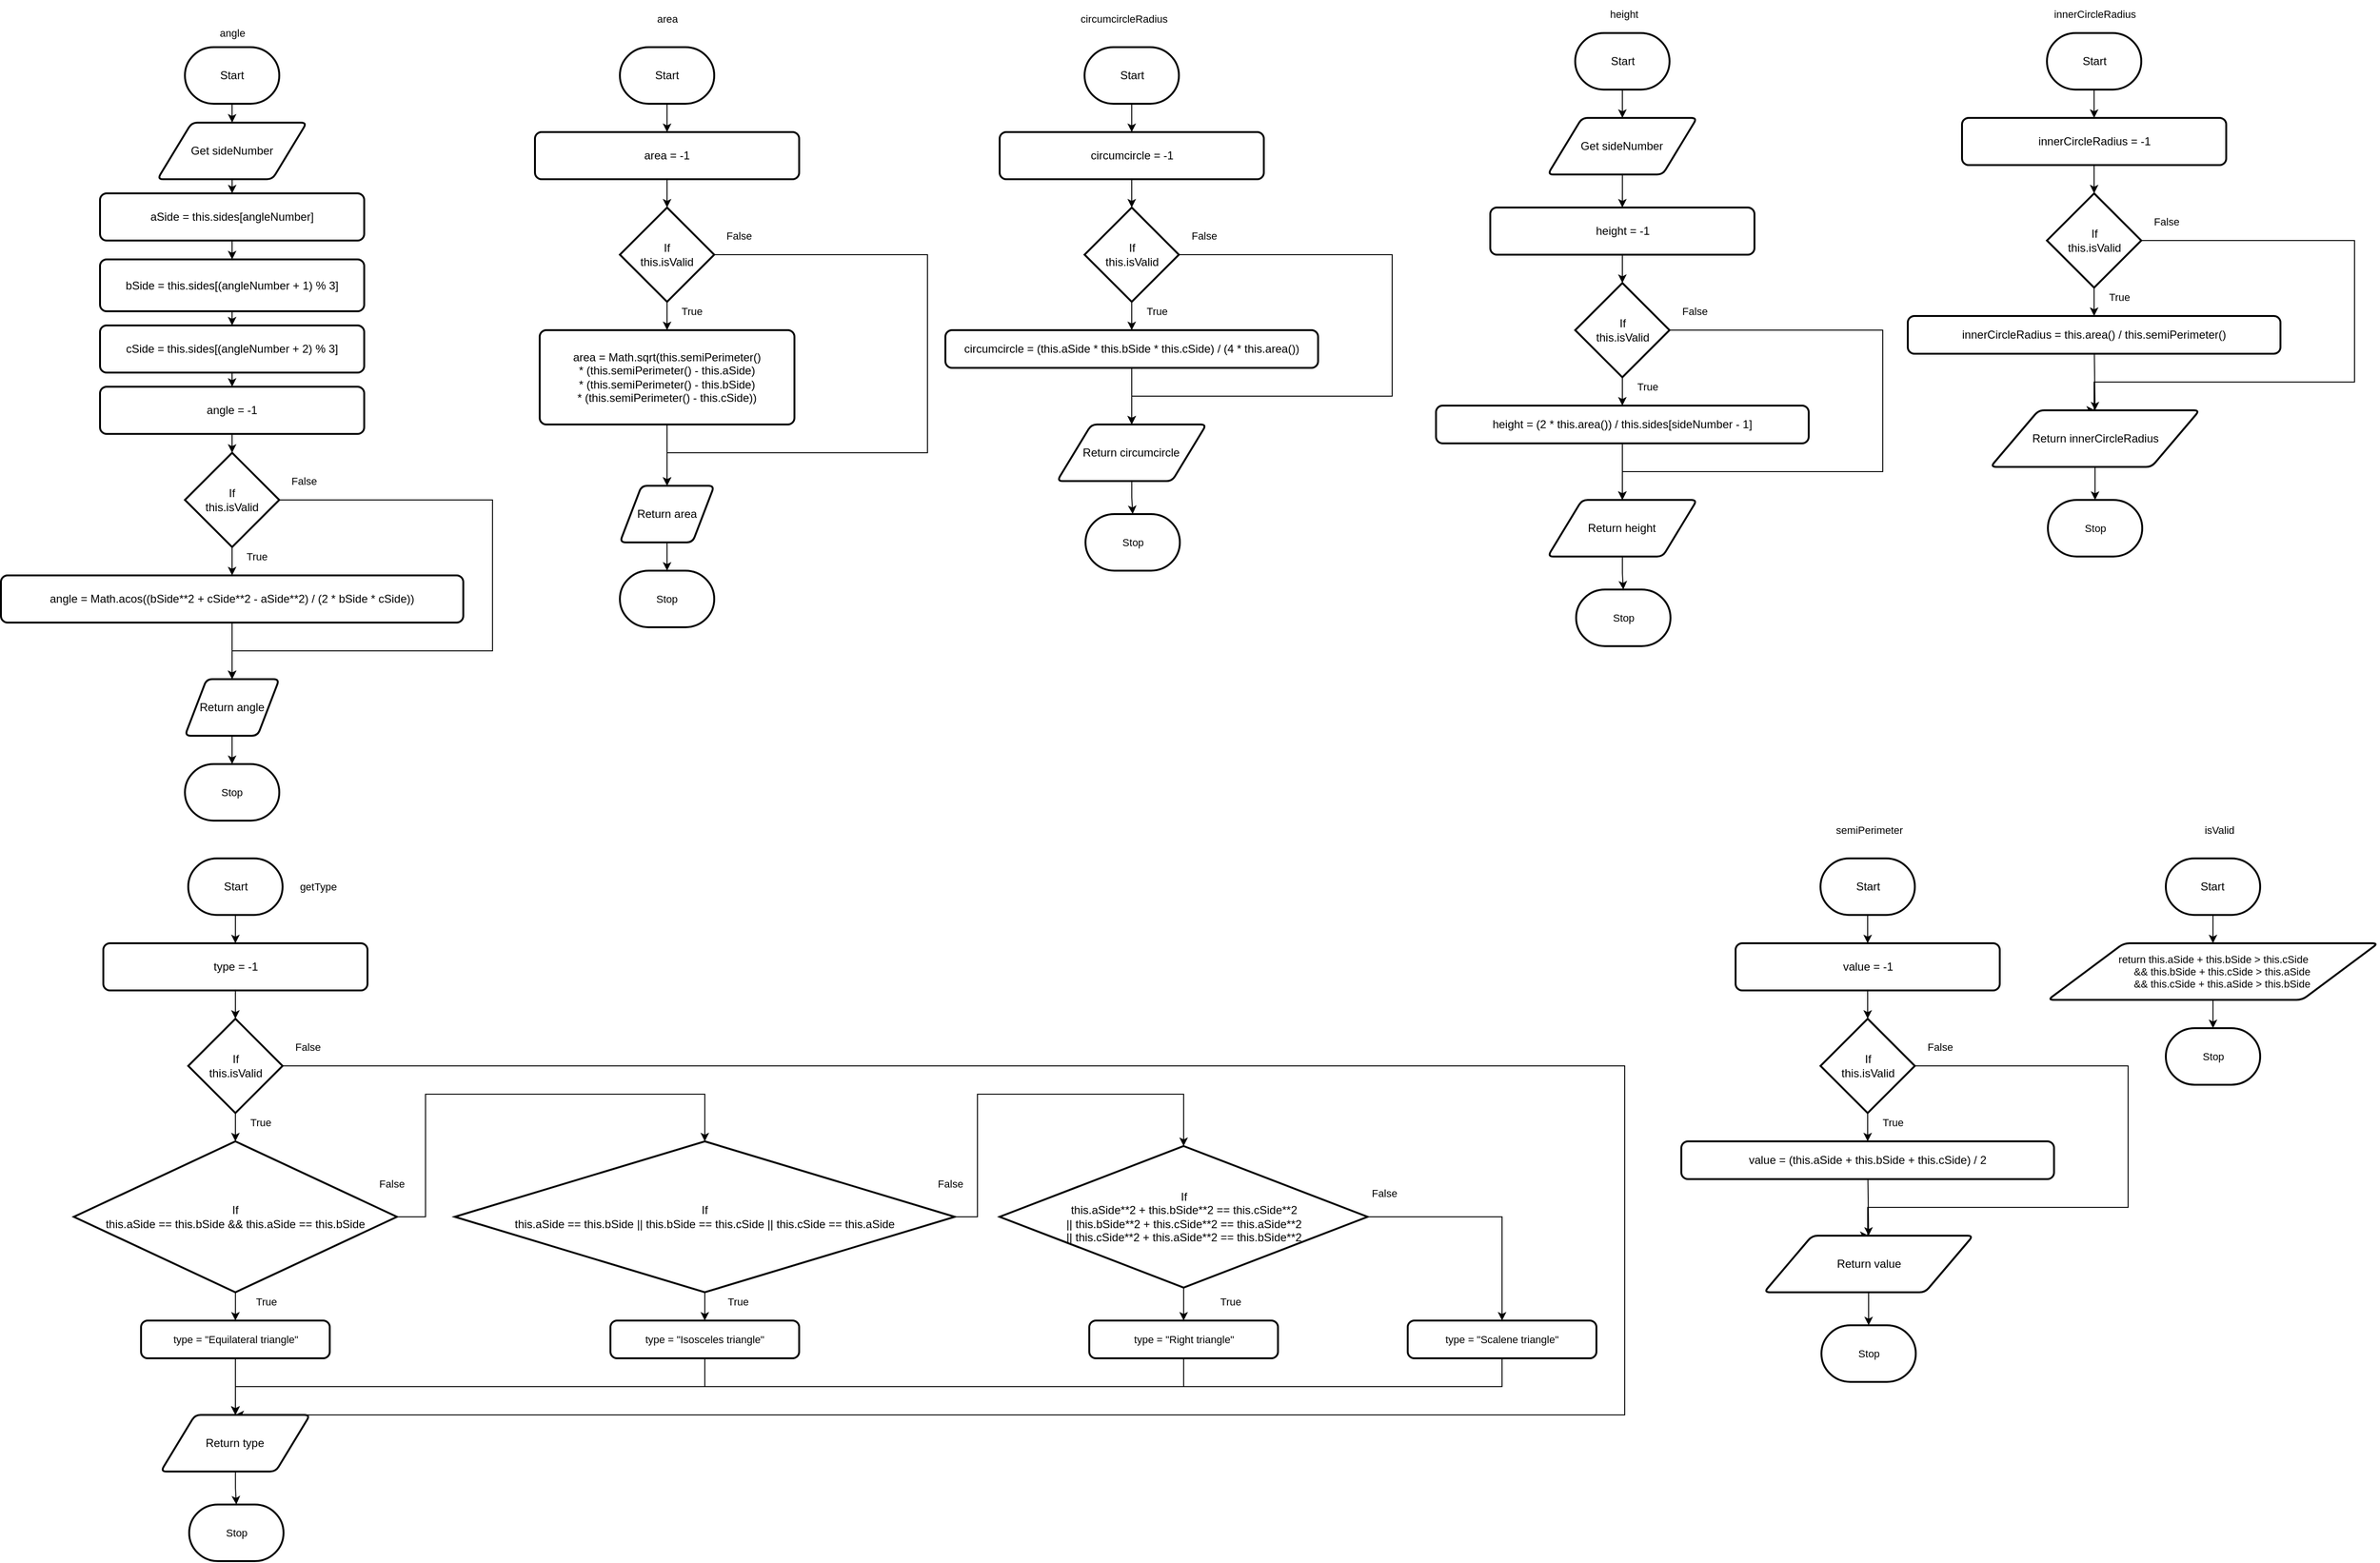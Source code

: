 <mxfile>
    <diagram id="ttc9KRDjsQ1p2r7QLOCu" name="Page-1">
        <mxGraphModel dx="559" dy="283" grid="1" gridSize="10" guides="1" tooltips="1" connect="1" arrows="1" fold="1" page="1" pageScale="1" pageWidth="827" pageHeight="1169" math="0" shadow="0">
            <root>
                <mxCell id="0"/>
                <mxCell id="1" parent="0"/>
                <mxCell id="151" value="" style="edgeStyle=orthogonalEdgeStyle;shape=connector;rounded=0;html=1;labelBackgroundColor=default;strokeColor=default;fontFamily=Helvetica;fontSize=11;fontColor=default;endArrow=classic;" edge="1" parent="1" source="2" target="149">
                    <mxGeometry relative="1" as="geometry"/>
                </mxCell>
                <mxCell id="2" value="Start" style="strokeWidth=2;html=1;shape=mxgraph.flowchart.terminator;whiteSpace=wrap;" vertex="1" parent="1">
                    <mxGeometry x="223.99" y="90" width="100" height="60" as="geometry"/>
                </mxCell>
                <mxCell id="16" style="edgeStyle=none;html=1;entryX=0.5;entryY=0;entryDx=0;entryDy=0;" edge="1" parent="1" source="3" target="4">
                    <mxGeometry relative="1" as="geometry"/>
                </mxCell>
                <mxCell id="3" value="&lt;div&gt;aSide = this.sides[angleNumber]&lt;/div&gt;" style="rounded=1;whiteSpace=wrap;html=1;absoluteArcSize=1;arcSize=14;strokeWidth=2;" vertex="1" parent="1">
                    <mxGeometry x="134" y="245" width="280" height="50" as="geometry"/>
                </mxCell>
                <mxCell id="15" style="edgeStyle=none;html=1;entryX=0.5;entryY=0;entryDx=0;entryDy=0;" edge="1" parent="1" source="4" target="5">
                    <mxGeometry relative="1" as="geometry"/>
                </mxCell>
                <mxCell id="4" value="&lt;div&gt;&lt;span style=&quot;background-color: initial;&quot;&gt;bSide = this.sides[(angleNumber + 1) % 3]&lt;/span&gt;&lt;/div&gt;" style="rounded=1;whiteSpace=wrap;html=1;absoluteArcSize=1;arcSize=14;strokeWidth=2;" vertex="1" parent="1">
                    <mxGeometry x="134" y="315" width="280" height="55" as="geometry"/>
                </mxCell>
                <mxCell id="13" value="" style="edgeStyle=none;html=1;" edge="1" parent="1" source="5" target="6">
                    <mxGeometry relative="1" as="geometry"/>
                </mxCell>
                <mxCell id="5" value="&lt;div&gt;&lt;span style=&quot;background-color: initial;&quot;&gt;cSide = this.sides[(angleNumber + 2) % 3]&lt;/span&gt;&lt;br&gt;&lt;/div&gt;" style="rounded=1;whiteSpace=wrap;html=1;absoluteArcSize=1;arcSize=14;strokeWidth=2;" vertex="1" parent="1">
                    <mxGeometry x="134" y="385" width="280" height="50" as="geometry"/>
                </mxCell>
                <mxCell id="12" value="" style="edgeStyle=none;html=1;" edge="1" parent="1" source="6" target="7">
                    <mxGeometry relative="1" as="geometry"/>
                </mxCell>
                <mxCell id="6" value="&lt;div&gt;&lt;span style=&quot;background-color: initial;&quot;&gt;angle = -1&lt;/span&gt;&lt;br&gt;&lt;/div&gt;" style="rounded=1;whiteSpace=wrap;html=1;absoluteArcSize=1;arcSize=14;strokeWidth=2;" vertex="1" parent="1">
                    <mxGeometry x="134" y="450" width="280" height="50" as="geometry"/>
                </mxCell>
                <mxCell id="11" value="" style="edgeStyle=none;html=1;" edge="1" parent="1" source="7" target="8">
                    <mxGeometry relative="1" as="geometry"/>
                </mxCell>
                <mxCell id="18" style="edgeStyle=orthogonalEdgeStyle;html=1;entryX=0.5;entryY=0;entryDx=0;entryDy=0;rounded=0;" edge="1" parent="1" source="7" target="9">
                    <mxGeometry relative="1" as="geometry">
                        <Array as="points">
                            <mxPoint x="550" y="570"/>
                            <mxPoint x="550" y="730"/>
                            <mxPoint x="274" y="730"/>
                        </Array>
                    </mxGeometry>
                </mxCell>
                <mxCell id="7" value="If&lt;br&gt;this.isValid" style="strokeWidth=2;html=1;shape=mxgraph.flowchart.decision;whiteSpace=wrap;" vertex="1" parent="1">
                    <mxGeometry x="224" y="520" width="100" height="100" as="geometry"/>
                </mxCell>
                <mxCell id="10" style="edgeStyle=none;html=1;entryX=0.5;entryY=0;entryDx=0;entryDy=0;" edge="1" parent="1" source="8" target="9">
                    <mxGeometry relative="1" as="geometry"/>
                </mxCell>
                <mxCell id="8" value="&lt;div&gt;angle = Math.acos(&lt;span style=&quot;background-color: initial;&quot;&gt;(bSide**2 + cSide**2 - aSide**2) / (2 * bSide * cSide)&lt;/span&gt;&lt;span style=&quot;background-color: initial;&quot;&gt;)&lt;/span&gt;&lt;/div&gt;" style="rounded=1;whiteSpace=wrap;html=1;absoluteArcSize=1;arcSize=14;strokeWidth=2;" vertex="1" parent="1">
                    <mxGeometry x="29" y="650" width="490" height="50" as="geometry"/>
                </mxCell>
                <mxCell id="22" value="" style="edgeStyle=orthogonalEdgeStyle;shape=connector;rounded=0;html=1;labelBackgroundColor=default;strokeColor=default;fontFamily=Helvetica;fontSize=11;fontColor=default;endArrow=classic;" edge="1" parent="1" source="9" target="21">
                    <mxGeometry relative="1" as="geometry"/>
                </mxCell>
                <mxCell id="9" value="Return angle" style="shape=parallelogram;html=1;strokeWidth=2;perimeter=parallelogramPerimeter;whiteSpace=wrap;rounded=1;arcSize=12;size=0.23;" vertex="1" parent="1">
                    <mxGeometry x="224" y="760" width="100" height="60" as="geometry"/>
                </mxCell>
                <mxCell id="19" value="False" style="text;html=1;align=center;verticalAlign=middle;resizable=0;points=[];autosize=1;strokeColor=none;fillColor=none;fontSize=11;fontFamily=Helvetica;fontColor=default;" vertex="1" parent="1">
                    <mxGeometry x="325" y="535" width="50" height="30" as="geometry"/>
                </mxCell>
                <mxCell id="20" value="True" style="text;html=1;align=center;verticalAlign=middle;resizable=0;points=[];autosize=1;strokeColor=none;fillColor=none;fontSize=11;fontFamily=Helvetica;fontColor=default;" vertex="1" parent="1">
                    <mxGeometry x="275" y="615" width="50" height="30" as="geometry"/>
                </mxCell>
                <mxCell id="21" value="Stop" style="strokeWidth=2;html=1;shape=mxgraph.flowchart.terminator;whiteSpace=wrap;fontFamily=Helvetica;fontSize=11;fontColor=default;" vertex="1" parent="1">
                    <mxGeometry x="224" y="850" width="100" height="60" as="geometry"/>
                </mxCell>
                <mxCell id="23" value="angle" style="text;html=1;align=center;verticalAlign=middle;resizable=0;points=[];autosize=1;strokeColor=none;fillColor=none;fontSize=11;fontFamily=Helvetica;fontColor=default;" vertex="1" parent="1">
                    <mxGeometry x="249" y="60" width="50" height="30" as="geometry"/>
                </mxCell>
                <mxCell id="38" value="" style="edgeStyle=orthogonalEdgeStyle;shape=connector;rounded=0;html=1;labelBackgroundColor=default;strokeColor=default;fontFamily=Helvetica;fontSize=11;fontColor=default;endArrow=classic;" edge="1" parent="1" source="24" target="37">
                    <mxGeometry relative="1" as="geometry"/>
                </mxCell>
                <mxCell id="24" value="Start" style="strokeWidth=2;html=1;shape=mxgraph.flowchart.terminator;whiteSpace=wrap;" vertex="1" parent="1">
                    <mxGeometry x="685" y="90" width="100" height="60" as="geometry"/>
                </mxCell>
                <mxCell id="25" value="" style="edgeStyle=none;html=1;" edge="1" parent="1" source="27" target="29">
                    <mxGeometry relative="1" as="geometry"/>
                </mxCell>
                <mxCell id="26" style="edgeStyle=orthogonalEdgeStyle;html=1;entryX=0.5;entryY=0;entryDx=0;entryDy=0;rounded=0;" edge="1" parent="1" source="27" target="31">
                    <mxGeometry relative="1" as="geometry">
                        <Array as="points">
                            <mxPoint x="1011" y="310"/>
                            <mxPoint x="1011" y="520"/>
                            <mxPoint x="735" y="520"/>
                        </Array>
                    </mxGeometry>
                </mxCell>
                <mxCell id="27" value="If&lt;br&gt;this.isValid" style="strokeWidth=2;html=1;shape=mxgraph.flowchart.decision;whiteSpace=wrap;" vertex="1" parent="1">
                    <mxGeometry x="685" y="260" width="100" height="100" as="geometry"/>
                </mxCell>
                <mxCell id="28" style="edgeStyle=none;html=1;entryX=0.5;entryY=0;entryDx=0;entryDy=0;" edge="1" parent="1" source="29" target="31">
                    <mxGeometry relative="1" as="geometry"/>
                </mxCell>
                <mxCell id="29" value="&lt;div&gt;area = Math.sqrt(&lt;span style=&quot;background-color: initial;&quot;&gt;this.semiPerimeter()&lt;/span&gt;&lt;/div&gt;&lt;div&gt;* (this.semiPerimeter() - this.aSide)&lt;/div&gt;&lt;div&gt;* (this.semiPerimeter() - this.bSide)&lt;/div&gt;&lt;div&gt;* (this.semiPerimeter() - this.cSide)&lt;span style=&quot;background-color: initial;&quot;&gt;)&lt;/span&gt;&lt;/div&gt;" style="rounded=1;whiteSpace=wrap;html=1;absoluteArcSize=1;arcSize=14;strokeWidth=2;" vertex="1" parent="1">
                    <mxGeometry x="600" y="390" width="270" height="100" as="geometry"/>
                </mxCell>
                <mxCell id="30" value="" style="edgeStyle=orthogonalEdgeStyle;shape=connector;rounded=0;html=1;labelBackgroundColor=default;strokeColor=default;fontFamily=Helvetica;fontSize=11;fontColor=default;endArrow=classic;" edge="1" parent="1" source="31" target="34">
                    <mxGeometry relative="1" as="geometry"/>
                </mxCell>
                <mxCell id="31" value="Return area" style="shape=parallelogram;html=1;strokeWidth=2;perimeter=parallelogramPerimeter;whiteSpace=wrap;rounded=1;arcSize=12;size=0.23;" vertex="1" parent="1">
                    <mxGeometry x="685" y="555" width="100" height="60" as="geometry"/>
                </mxCell>
                <mxCell id="32" value="False" style="text;html=1;align=center;verticalAlign=middle;resizable=0;points=[];autosize=1;strokeColor=none;fillColor=none;fontSize=11;fontFamily=Helvetica;fontColor=default;" vertex="1" parent="1">
                    <mxGeometry x="786" y="275" width="50" height="30" as="geometry"/>
                </mxCell>
                <mxCell id="33" value="True" style="text;html=1;align=center;verticalAlign=middle;resizable=0;points=[];autosize=1;strokeColor=none;fillColor=none;fontSize=11;fontFamily=Helvetica;fontColor=default;" vertex="1" parent="1">
                    <mxGeometry x="736" y="355" width="50" height="30" as="geometry"/>
                </mxCell>
                <mxCell id="34" value="Stop" style="strokeWidth=2;html=1;shape=mxgraph.flowchart.terminator;whiteSpace=wrap;fontFamily=Helvetica;fontSize=11;fontColor=default;" vertex="1" parent="1">
                    <mxGeometry x="685" y="645" width="100" height="60" as="geometry"/>
                </mxCell>
                <mxCell id="36" value="area" style="text;html=1;align=center;verticalAlign=middle;resizable=0;points=[];autosize=1;strokeColor=none;fillColor=none;fontSize=11;fontFamily=Helvetica;fontColor=default;" vertex="1" parent="1">
                    <mxGeometry x="710" y="45" width="50" height="30" as="geometry"/>
                </mxCell>
                <mxCell id="39" value="" style="edgeStyle=orthogonalEdgeStyle;shape=connector;rounded=0;html=1;labelBackgroundColor=default;strokeColor=default;fontFamily=Helvetica;fontSize=11;fontColor=default;endArrow=classic;" edge="1" parent="1" source="37" target="27">
                    <mxGeometry relative="1" as="geometry"/>
                </mxCell>
                <mxCell id="37" value="&lt;div&gt;&lt;span style=&quot;background-color: initial;&quot;&gt;area = -1&lt;/span&gt;&lt;br&gt;&lt;/div&gt;" style="rounded=1;whiteSpace=wrap;html=1;absoluteArcSize=1;arcSize=14;strokeWidth=2;" vertex="1" parent="1">
                    <mxGeometry x="595" y="180" width="280" height="50" as="geometry"/>
                </mxCell>
                <mxCell id="40" value="" style="edgeStyle=orthogonalEdgeStyle;shape=connector;rounded=0;html=1;labelBackgroundColor=default;strokeColor=default;fontFamily=Helvetica;fontSize=11;fontColor=default;endArrow=classic;" edge="1" parent="1" source="41" target="54">
                    <mxGeometry relative="1" as="geometry"/>
                </mxCell>
                <mxCell id="41" value="Start" style="strokeWidth=2;html=1;shape=mxgraph.flowchart.terminator;whiteSpace=wrap;" vertex="1" parent="1">
                    <mxGeometry x="1177.5" y="90" width="100" height="60" as="geometry"/>
                </mxCell>
                <mxCell id="42" value="" style="edgeStyle=none;html=1;" edge="1" parent="1" source="44" target="46">
                    <mxGeometry relative="1" as="geometry"/>
                </mxCell>
                <mxCell id="43" style="edgeStyle=orthogonalEdgeStyle;html=1;entryX=0.5;entryY=0;entryDx=0;entryDy=0;rounded=0;" edge="1" parent="1" source="44" target="48">
                    <mxGeometry relative="1" as="geometry">
                        <Array as="points">
                            <mxPoint x="1503.5" y="310"/>
                            <mxPoint x="1503.5" y="460"/>
                            <mxPoint x="1227.5" y="460"/>
                        </Array>
                    </mxGeometry>
                </mxCell>
                <mxCell id="44" value="If&lt;br&gt;this.isValid" style="strokeWidth=2;html=1;shape=mxgraph.flowchart.decision;whiteSpace=wrap;" vertex="1" parent="1">
                    <mxGeometry x="1177.5" y="260" width="100" height="100" as="geometry"/>
                </mxCell>
                <mxCell id="45" style="edgeStyle=none;html=1;entryX=0.5;entryY=0;entryDx=0;entryDy=0;" edge="1" parent="1" source="46" target="48">
                    <mxGeometry relative="1" as="geometry"/>
                </mxCell>
                <mxCell id="46" value="circumcircle = (this.aSide * this.bSide * this.cSide) / (4 * this.area())" style="rounded=1;whiteSpace=wrap;html=1;absoluteArcSize=1;arcSize=14;strokeWidth=2;" vertex="1" parent="1">
                    <mxGeometry x="1030" y="390" width="395" height="40" as="geometry"/>
                </mxCell>
                <mxCell id="47" value="" style="edgeStyle=orthogonalEdgeStyle;shape=connector;rounded=0;html=1;labelBackgroundColor=default;strokeColor=default;fontFamily=Helvetica;fontSize=11;fontColor=default;endArrow=classic;" edge="1" parent="1" source="48" target="51">
                    <mxGeometry relative="1" as="geometry"/>
                </mxCell>
                <mxCell id="48" value="Return circumcircle" style="shape=parallelogram;html=1;strokeWidth=2;perimeter=parallelogramPerimeter;whiteSpace=wrap;rounded=1;arcSize=12;size=0.23;" vertex="1" parent="1">
                    <mxGeometry x="1148.37" y="490" width="158.25" height="60" as="geometry"/>
                </mxCell>
                <mxCell id="49" value="False" style="text;html=1;align=center;verticalAlign=middle;resizable=0;points=[];autosize=1;strokeColor=none;fillColor=none;fontSize=11;fontFamily=Helvetica;fontColor=default;" vertex="1" parent="1">
                    <mxGeometry x="1278.5" y="275" width="50" height="30" as="geometry"/>
                </mxCell>
                <mxCell id="50" value="True" style="text;html=1;align=center;verticalAlign=middle;resizable=0;points=[];autosize=1;strokeColor=none;fillColor=none;fontSize=11;fontFamily=Helvetica;fontColor=default;" vertex="1" parent="1">
                    <mxGeometry x="1228.5" y="355" width="50" height="30" as="geometry"/>
                </mxCell>
                <mxCell id="51" value="Stop" style="strokeWidth=2;html=1;shape=mxgraph.flowchart.terminator;whiteSpace=wrap;fontFamily=Helvetica;fontSize=11;fontColor=default;" vertex="1" parent="1">
                    <mxGeometry x="1178.5" y="585" width="100" height="60" as="geometry"/>
                </mxCell>
                <mxCell id="53" value="" style="edgeStyle=orthogonalEdgeStyle;shape=connector;rounded=0;html=1;labelBackgroundColor=default;strokeColor=default;fontFamily=Helvetica;fontSize=11;fontColor=default;endArrow=classic;" edge="1" parent="1" source="54" target="44">
                    <mxGeometry relative="1" as="geometry"/>
                </mxCell>
                <mxCell id="54" value="&lt;div&gt;&lt;span style=&quot;background-color: initial;&quot;&gt;circumcircle = -1&lt;/span&gt;&lt;br&gt;&lt;/div&gt;" style="rounded=1;whiteSpace=wrap;html=1;absoluteArcSize=1;arcSize=14;strokeWidth=2;" vertex="1" parent="1">
                    <mxGeometry x="1087.5" y="180" width="280" height="50" as="geometry"/>
                </mxCell>
                <mxCell id="55" value="" style="edgeStyle=orthogonalEdgeStyle;shape=connector;rounded=0;html=1;labelBackgroundColor=default;strokeColor=default;fontFamily=Helvetica;fontSize=11;fontColor=default;endArrow=classic;" edge="1" parent="1" source="56" target="68">
                    <mxGeometry relative="1" as="geometry"/>
                </mxCell>
                <mxCell id="56" value="Start" style="strokeWidth=2;html=1;shape=mxgraph.flowchart.terminator;whiteSpace=wrap;" vertex="1" parent="1">
                    <mxGeometry x="227.5" y="950" width="100" height="60" as="geometry"/>
                </mxCell>
                <mxCell id="57" value="" style="edgeStyle=none;html=1;" edge="1" parent="1" source="59">
                    <mxGeometry relative="1" as="geometry">
                        <mxPoint x="277.5" y="1250" as="targetPoint"/>
                    </mxGeometry>
                </mxCell>
                <mxCell id="86" style="edgeStyle=orthogonalEdgeStyle;shape=connector;rounded=0;html=1;entryX=0.5;entryY=0;entryDx=0;entryDy=0;labelBackgroundColor=default;strokeColor=default;fontFamily=Helvetica;fontSize=11;fontColor=default;endArrow=classic;" edge="1" parent="1" source="59" target="63">
                    <mxGeometry relative="1" as="geometry">
                        <Array as="points">
                            <mxPoint x="1750" y="1170"/>
                            <mxPoint x="1750" y="1540"/>
                        </Array>
                    </mxGeometry>
                </mxCell>
                <mxCell id="59" value="If&lt;br&gt;this.isValid" style="strokeWidth=2;html=1;shape=mxgraph.flowchart.decision;whiteSpace=wrap;" vertex="1" parent="1">
                    <mxGeometry x="227.5" y="1120" width="100" height="100" as="geometry"/>
                </mxCell>
                <mxCell id="62" value="" style="edgeStyle=orthogonalEdgeStyle;shape=connector;rounded=0;html=1;labelBackgroundColor=default;strokeColor=default;fontFamily=Helvetica;fontSize=11;fontColor=default;endArrow=classic;" edge="1" parent="1" source="63" target="66">
                    <mxGeometry relative="1" as="geometry"/>
                </mxCell>
                <mxCell id="63" value="Return type" style="shape=parallelogram;html=1;strokeWidth=2;perimeter=parallelogramPerimeter;whiteSpace=wrap;rounded=1;arcSize=12;size=0.23;" vertex="1" parent="1">
                    <mxGeometry x="198.37" y="1540" width="158.25" height="60" as="geometry"/>
                </mxCell>
                <mxCell id="64" value="False" style="text;html=1;align=center;verticalAlign=middle;resizable=0;points=[];autosize=1;strokeColor=none;fillColor=none;fontSize=11;fontFamily=Helvetica;fontColor=default;" vertex="1" parent="1">
                    <mxGeometry x="328.5" y="1135" width="50" height="30" as="geometry"/>
                </mxCell>
                <mxCell id="65" value="True" style="text;html=1;align=center;verticalAlign=middle;resizable=0;points=[];autosize=1;strokeColor=none;fillColor=none;fontSize=11;fontFamily=Helvetica;fontColor=default;" vertex="1" parent="1">
                    <mxGeometry x="278.5" y="1215" width="50" height="30" as="geometry"/>
                </mxCell>
                <mxCell id="66" value="Stop" style="strokeWidth=2;html=1;shape=mxgraph.flowchart.terminator;whiteSpace=wrap;fontFamily=Helvetica;fontSize=11;fontColor=default;" vertex="1" parent="1">
                    <mxGeometry x="228.5" y="1635" width="100" height="60" as="geometry"/>
                </mxCell>
                <mxCell id="67" value="" style="edgeStyle=orthogonalEdgeStyle;shape=connector;rounded=0;html=1;labelBackgroundColor=default;strokeColor=default;fontFamily=Helvetica;fontSize=11;fontColor=default;endArrow=classic;" edge="1" parent="1" source="68" target="59">
                    <mxGeometry relative="1" as="geometry"/>
                </mxCell>
                <mxCell id="68" value="&lt;div&gt;&lt;span style=&quot;background-color: initial;&quot;&gt;type = -1&lt;/span&gt;&lt;br&gt;&lt;/div&gt;" style="rounded=1;whiteSpace=wrap;html=1;absoluteArcSize=1;arcSize=14;strokeWidth=2;" vertex="1" parent="1">
                    <mxGeometry x="137.5" y="1040" width="280" height="50" as="geometry"/>
                </mxCell>
                <mxCell id="76" value="" style="edgeStyle=orthogonalEdgeStyle;shape=connector;rounded=0;html=1;labelBackgroundColor=default;strokeColor=default;fontFamily=Helvetica;fontSize=11;fontColor=default;endArrow=classic;" edge="1" parent="1" source="69" target="72">
                    <mxGeometry relative="1" as="geometry"/>
                </mxCell>
                <mxCell id="77" style="edgeStyle=orthogonalEdgeStyle;shape=connector;rounded=0;html=1;entryX=0.5;entryY=0;entryDx=0;entryDy=0;entryPerimeter=0;labelBackgroundColor=default;strokeColor=default;fontFamily=Helvetica;fontSize=11;fontColor=default;endArrow=classic;" edge="1" parent="1" source="69" target="70">
                    <mxGeometry relative="1" as="geometry">
                        <Array as="points">
                            <mxPoint x="479" y="1330"/>
                            <mxPoint x="479" y="1200"/>
                            <mxPoint x="775" y="1200"/>
                        </Array>
                    </mxGeometry>
                </mxCell>
                <mxCell id="69" value="If&lt;br&gt;this.aSide == this.bSide &amp;amp;&amp;amp; this.aSide == this.bSide" style="strokeWidth=2;html=1;shape=mxgraph.flowchart.decision;whiteSpace=wrap;" vertex="1" parent="1">
                    <mxGeometry x="106.25" y="1250" width="342.5" height="160" as="geometry"/>
                </mxCell>
                <mxCell id="78" style="edgeStyle=orthogonalEdgeStyle;shape=connector;rounded=0;html=1;entryX=0.5;entryY=0;entryDx=0;entryDy=0;entryPerimeter=0;labelBackgroundColor=default;strokeColor=default;fontFamily=Helvetica;fontSize=11;fontColor=default;endArrow=classic;" edge="1" parent="1" source="70" target="71">
                    <mxGeometry relative="1" as="geometry">
                        <Array as="points">
                            <mxPoint x="1064" y="1330"/>
                            <mxPoint x="1064" y="1200"/>
                            <mxPoint x="1283" y="1200"/>
                        </Array>
                    </mxGeometry>
                </mxCell>
                <mxCell id="81" value="" style="edgeStyle=orthogonalEdgeStyle;shape=connector;rounded=0;html=1;labelBackgroundColor=default;strokeColor=default;fontFamily=Helvetica;fontSize=11;fontColor=default;endArrow=classic;" edge="1" parent="1" source="70" target="73">
                    <mxGeometry relative="1" as="geometry"/>
                </mxCell>
                <mxCell id="70" value="If&lt;br&gt;&lt;div&gt;this.aSide == this.bSide&amp;nbsp;&lt;span style=&quot;background-color: initial;&quot;&gt;|| this.bSide == this.cSide |&lt;/span&gt;&lt;span style=&quot;background-color: initial;&quot;&gt;| this.cSide == this.aSide&lt;/span&gt;&lt;/div&gt;" style="strokeWidth=2;html=1;shape=mxgraph.flowchart.decision;whiteSpace=wrap;" vertex="1" parent="1">
                    <mxGeometry x="510" y="1250" width="530" height="160" as="geometry"/>
                </mxCell>
                <mxCell id="79" style="edgeStyle=orthogonalEdgeStyle;shape=connector;rounded=0;html=1;entryX=0.5;entryY=0;entryDx=0;entryDy=0;labelBackgroundColor=default;strokeColor=default;fontFamily=Helvetica;fontSize=11;fontColor=default;endArrow=classic;" edge="1" parent="1" source="71" target="75">
                    <mxGeometry relative="1" as="geometry"/>
                </mxCell>
                <mxCell id="80" value="" style="edgeStyle=orthogonalEdgeStyle;shape=connector;rounded=0;html=1;labelBackgroundColor=default;strokeColor=default;fontFamily=Helvetica;fontSize=11;fontColor=default;endArrow=classic;" edge="1" parent="1" source="71" target="74">
                    <mxGeometry relative="1" as="geometry"/>
                </mxCell>
                <mxCell id="71" value="If&lt;br&gt;&lt;div&gt;&lt;div&gt;this.aSide**2 + this.bSide**2 == this.cSide**2&lt;/div&gt;&lt;div&gt;&lt;span style=&quot;background-color: initial;&quot;&gt;|| this.bSide**2 + this.cSide**2 == this.aSide**2&lt;/span&gt;&lt;/div&gt;&lt;div&gt;&lt;span style=&quot;background-color: initial;&quot;&gt;|| this.cSide**2 + this.aSide**2 == this.bSide**2&lt;/span&gt;&lt;/div&gt;&lt;/div&gt;" style="strokeWidth=2;html=1;shape=mxgraph.flowchart.decision;whiteSpace=wrap;" vertex="1" parent="1">
                    <mxGeometry x="1087.5" y="1255" width="390" height="150" as="geometry"/>
                </mxCell>
                <mxCell id="82" value="" style="edgeStyle=orthogonalEdgeStyle;shape=connector;rounded=0;html=1;labelBackgroundColor=default;strokeColor=default;fontFamily=Helvetica;fontSize=11;fontColor=default;endArrow=classic;" edge="1" parent="1" source="72" target="63">
                    <mxGeometry relative="1" as="geometry"/>
                </mxCell>
                <mxCell id="72" value="type = &quot;Equilateral triangle&quot;" style="rounded=1;whiteSpace=wrap;html=1;absoluteArcSize=1;arcSize=14;strokeWidth=2;fontFamily=Helvetica;fontSize=11;fontColor=default;" vertex="1" parent="1">
                    <mxGeometry x="177.5" y="1440" width="200" height="40" as="geometry"/>
                </mxCell>
                <mxCell id="83" style="edgeStyle=orthogonalEdgeStyle;shape=connector;rounded=0;html=1;entryX=0.5;entryY=0;entryDx=0;entryDy=0;labelBackgroundColor=default;strokeColor=default;fontFamily=Helvetica;fontSize=11;fontColor=default;endArrow=classic;" edge="1" parent="1" source="73" target="63">
                    <mxGeometry relative="1" as="geometry">
                        <Array as="points">
                            <mxPoint x="775" y="1510"/>
                            <mxPoint x="277" y="1510"/>
                        </Array>
                    </mxGeometry>
                </mxCell>
                <mxCell id="73" value="type = &quot;Isosceles triangle&quot;" style="rounded=1;whiteSpace=wrap;html=1;absoluteArcSize=1;arcSize=14;strokeWidth=2;fontFamily=Helvetica;fontSize=11;fontColor=default;" vertex="1" parent="1">
                    <mxGeometry x="675" y="1440" width="200" height="40" as="geometry"/>
                </mxCell>
                <mxCell id="84" style="edgeStyle=orthogonalEdgeStyle;shape=connector;rounded=0;html=1;entryX=0.5;entryY=0;entryDx=0;entryDy=0;labelBackgroundColor=default;strokeColor=default;fontFamily=Helvetica;fontSize=11;fontColor=default;endArrow=classic;" edge="1" parent="1" source="74" target="63">
                    <mxGeometry relative="1" as="geometry">
                        <Array as="points">
                            <mxPoint x="1283" y="1510"/>
                            <mxPoint x="277" y="1510"/>
                        </Array>
                    </mxGeometry>
                </mxCell>
                <mxCell id="74" value="type = &quot;Right triangle&quot;" style="rounded=1;whiteSpace=wrap;html=1;absoluteArcSize=1;arcSize=14;strokeWidth=2;fontFamily=Helvetica;fontSize=11;fontColor=default;" vertex="1" parent="1">
                    <mxGeometry x="1182.5" y="1440" width="200" height="40" as="geometry"/>
                </mxCell>
                <mxCell id="85" style="edgeStyle=orthogonalEdgeStyle;shape=connector;rounded=0;html=1;entryX=0.5;entryY=0;entryDx=0;entryDy=0;labelBackgroundColor=default;strokeColor=default;fontFamily=Helvetica;fontSize=11;fontColor=default;endArrow=classic;" edge="1" parent="1" source="75" target="63">
                    <mxGeometry relative="1" as="geometry">
                        <Array as="points">
                            <mxPoint x="1620" y="1510"/>
                            <mxPoint x="277" y="1510"/>
                        </Array>
                    </mxGeometry>
                </mxCell>
                <mxCell id="75" value="type = &quot;Scalene triangle&quot;" style="rounded=1;whiteSpace=wrap;html=1;absoluteArcSize=1;arcSize=14;strokeWidth=2;fontFamily=Helvetica;fontSize=11;fontColor=default;" vertex="1" parent="1">
                    <mxGeometry x="1520" y="1440" width="200" height="40" as="geometry"/>
                </mxCell>
                <mxCell id="87" value="True" style="text;html=1;align=center;verticalAlign=middle;resizable=0;points=[];autosize=1;strokeColor=none;fillColor=none;fontSize=11;fontFamily=Helvetica;fontColor=default;" vertex="1" parent="1">
                    <mxGeometry x="285" y="1405" width="50" height="30" as="geometry"/>
                </mxCell>
                <mxCell id="88" value="True" style="text;html=1;align=center;verticalAlign=middle;resizable=0;points=[];autosize=1;strokeColor=none;fillColor=none;fontSize=11;fontFamily=Helvetica;fontColor=default;" vertex="1" parent="1">
                    <mxGeometry x="785" y="1405" width="50" height="30" as="geometry"/>
                </mxCell>
                <mxCell id="89" value="True" style="text;html=1;align=center;verticalAlign=middle;resizable=0;points=[];autosize=1;strokeColor=none;fillColor=none;fontSize=11;fontFamily=Helvetica;fontColor=default;" vertex="1" parent="1">
                    <mxGeometry x="1306.62" y="1405" width="50" height="30" as="geometry"/>
                </mxCell>
                <mxCell id="90" value="False" style="text;html=1;align=center;verticalAlign=middle;resizable=0;points=[];autosize=1;strokeColor=none;fillColor=none;fontSize=11;fontFamily=Helvetica;fontColor=default;" vertex="1" parent="1">
                    <mxGeometry x="417.5" y="1280" width="50" height="30" as="geometry"/>
                </mxCell>
                <mxCell id="91" value="False" style="text;html=1;align=center;verticalAlign=middle;resizable=0;points=[];autosize=1;strokeColor=none;fillColor=none;fontSize=11;fontFamily=Helvetica;fontColor=default;" vertex="1" parent="1">
                    <mxGeometry x="1010" y="1280" width="50" height="30" as="geometry"/>
                </mxCell>
                <mxCell id="92" value="False" style="text;html=1;align=center;verticalAlign=middle;resizable=0;points=[];autosize=1;strokeColor=none;fillColor=none;fontSize=11;fontFamily=Helvetica;fontColor=default;" vertex="1" parent="1">
                    <mxGeometry x="1470" y="1290" width="50" height="30" as="geometry"/>
                </mxCell>
                <mxCell id="147" value="" style="edgeStyle=orthogonalEdgeStyle;shape=connector;rounded=0;html=1;labelBackgroundColor=default;strokeColor=default;fontFamily=Helvetica;fontSize=11;fontColor=default;endArrow=classic;" edge="1" parent="1" source="94" target="146">
                    <mxGeometry relative="1" as="geometry"/>
                </mxCell>
                <mxCell id="94" value="Start" style="strokeWidth=2;html=1;shape=mxgraph.flowchart.terminator;whiteSpace=wrap;" vertex="1" parent="1">
                    <mxGeometry x="1697.5" y="75" width="100" height="60" as="geometry"/>
                </mxCell>
                <mxCell id="95" value="" style="edgeStyle=none;html=1;" edge="1" source="97" target="99" parent="1">
                    <mxGeometry relative="1" as="geometry"/>
                </mxCell>
                <mxCell id="96" style="edgeStyle=orthogonalEdgeStyle;html=1;entryX=0.5;entryY=0;entryDx=0;entryDy=0;rounded=0;" edge="1" source="97" target="101" parent="1">
                    <mxGeometry relative="1" as="geometry">
                        <Array as="points">
                            <mxPoint x="2023.5" y="390"/>
                            <mxPoint x="2023.5" y="540"/>
                            <mxPoint x="1747.5" y="540"/>
                        </Array>
                    </mxGeometry>
                </mxCell>
                <mxCell id="97" value="If&lt;br&gt;this.isValid" style="strokeWidth=2;html=1;shape=mxgraph.flowchart.decision;whiteSpace=wrap;" vertex="1" parent="1">
                    <mxGeometry x="1697.5" y="340" width="100" height="100" as="geometry"/>
                </mxCell>
                <mxCell id="98" style="edgeStyle=none;html=1;entryX=0.5;entryY=0;entryDx=0;entryDy=0;" edge="1" source="99" target="101" parent="1">
                    <mxGeometry relative="1" as="geometry"/>
                </mxCell>
                <mxCell id="99" value="height = (2 * this.area()) / this.sides[sideNumber - 1]" style="rounded=1;whiteSpace=wrap;html=1;absoluteArcSize=1;arcSize=14;strokeWidth=2;" vertex="1" parent="1">
                    <mxGeometry x="1550" y="470" width="395" height="40" as="geometry"/>
                </mxCell>
                <mxCell id="100" value="" style="edgeStyle=orthogonalEdgeStyle;shape=connector;rounded=0;html=1;labelBackgroundColor=default;strokeColor=default;fontFamily=Helvetica;fontSize=11;fontColor=default;endArrow=classic;" edge="1" source="101" target="104" parent="1">
                    <mxGeometry relative="1" as="geometry"/>
                </mxCell>
                <mxCell id="101" value="Return height" style="shape=parallelogram;html=1;strokeWidth=2;perimeter=parallelogramPerimeter;whiteSpace=wrap;rounded=1;arcSize=12;size=0.23;" vertex="1" parent="1">
                    <mxGeometry x="1668.37" y="570" width="158.25" height="60" as="geometry"/>
                </mxCell>
                <mxCell id="102" value="False" style="text;html=1;align=center;verticalAlign=middle;resizable=0;points=[];autosize=1;strokeColor=none;fillColor=none;fontSize=11;fontFamily=Helvetica;fontColor=default;" vertex="1" parent="1">
                    <mxGeometry x="1798.5" y="355" width="50" height="30" as="geometry"/>
                </mxCell>
                <mxCell id="103" value="True" style="text;html=1;align=center;verticalAlign=middle;resizable=0;points=[];autosize=1;strokeColor=none;fillColor=none;fontSize=11;fontFamily=Helvetica;fontColor=default;" vertex="1" parent="1">
                    <mxGeometry x="1748.5" y="435" width="50" height="30" as="geometry"/>
                </mxCell>
                <mxCell id="104" value="Stop" style="strokeWidth=2;html=1;shape=mxgraph.flowchart.terminator;whiteSpace=wrap;fontFamily=Helvetica;fontSize=11;fontColor=default;" vertex="1" parent="1">
                    <mxGeometry x="1698.5" y="665" width="100" height="60" as="geometry"/>
                </mxCell>
                <mxCell id="105" value="" style="edgeStyle=orthogonalEdgeStyle;shape=connector;rounded=0;html=1;labelBackgroundColor=default;strokeColor=default;fontFamily=Helvetica;fontSize=11;fontColor=default;endArrow=classic;" edge="1" source="106" target="97" parent="1">
                    <mxGeometry relative="1" as="geometry"/>
                </mxCell>
                <mxCell id="106" value="&lt;div&gt;&lt;span style=&quot;background-color: initial;&quot;&gt;height = -1&lt;/span&gt;&lt;br&gt;&lt;/div&gt;" style="rounded=1;whiteSpace=wrap;html=1;absoluteArcSize=1;arcSize=14;strokeWidth=2;" vertex="1" parent="1">
                    <mxGeometry x="1607.5" y="260" width="280" height="50" as="geometry"/>
                </mxCell>
                <mxCell id="107" value="" style="edgeStyle=orthogonalEdgeStyle;shape=connector;rounded=0;html=1;labelBackgroundColor=default;strokeColor=default;fontFamily=Helvetica;fontSize=11;fontColor=default;endArrow=classic;" edge="1" source="108" target="120" parent="1">
                    <mxGeometry relative="1" as="geometry"/>
                </mxCell>
                <mxCell id="108" value="Start" style="strokeWidth=2;html=1;shape=mxgraph.flowchart.terminator;whiteSpace=wrap;" vertex="1" parent="1">
                    <mxGeometry x="2197.5" y="75" width="100" height="60" as="geometry"/>
                </mxCell>
                <mxCell id="109" value="" style="edgeStyle=none;html=1;" edge="1" source="111" target="113" parent="1">
                    <mxGeometry relative="1" as="geometry"/>
                </mxCell>
                <mxCell id="110" style="edgeStyle=orthogonalEdgeStyle;html=1;entryX=0.5;entryY=0;entryDx=0;entryDy=0;rounded=0;" edge="1" source="111" target="115" parent="1">
                    <mxGeometry relative="1" as="geometry">
                        <Array as="points">
                            <mxPoint x="2523.5" y="295"/>
                            <mxPoint x="2523.5" y="445"/>
                            <mxPoint x="2247.5" y="445"/>
                        </Array>
                    </mxGeometry>
                </mxCell>
                <mxCell id="111" value="If&lt;br&gt;this.isValid" style="strokeWidth=2;html=1;shape=mxgraph.flowchart.decision;whiteSpace=wrap;" vertex="1" parent="1">
                    <mxGeometry x="2197.5" y="245" width="100" height="100" as="geometry"/>
                </mxCell>
                <mxCell id="112" style="edgeStyle=none;html=1;entryX=0.5;entryY=0;entryDx=0;entryDy=0;" edge="1" source="113" target="115" parent="1">
                    <mxGeometry relative="1" as="geometry"/>
                </mxCell>
                <mxCell id="113" value="innerCircleRadius = this.area() / this.semiPerimeter()" style="rounded=1;whiteSpace=wrap;html=1;absoluteArcSize=1;arcSize=14;strokeWidth=2;" vertex="1" parent="1">
                    <mxGeometry x="2050" y="375" width="395" height="40" as="geometry"/>
                </mxCell>
                <mxCell id="114" value="" style="edgeStyle=orthogonalEdgeStyle;shape=connector;rounded=0;html=1;labelBackgroundColor=default;strokeColor=default;fontFamily=Helvetica;fontSize=11;fontColor=default;endArrow=classic;" edge="1" source="115" target="118" parent="1">
                    <mxGeometry relative="1" as="geometry"/>
                </mxCell>
                <mxCell id="115" value="Return innerCircleRadius" style="shape=parallelogram;html=1;strokeWidth=2;perimeter=parallelogramPerimeter;whiteSpace=wrap;rounded=1;arcSize=12;size=0.23;" vertex="1" parent="1">
                    <mxGeometry x="2137.69" y="475" width="221.63" height="60" as="geometry"/>
                </mxCell>
                <mxCell id="116" value="False" style="text;html=1;align=center;verticalAlign=middle;resizable=0;points=[];autosize=1;strokeColor=none;fillColor=none;fontSize=11;fontFamily=Helvetica;fontColor=default;" vertex="1" parent="1">
                    <mxGeometry x="2298.5" y="260" width="50" height="30" as="geometry"/>
                </mxCell>
                <mxCell id="117" value="True" style="text;html=1;align=center;verticalAlign=middle;resizable=0;points=[];autosize=1;strokeColor=none;fillColor=none;fontSize=11;fontFamily=Helvetica;fontColor=default;" vertex="1" parent="1">
                    <mxGeometry x="2248.5" y="340" width="50" height="30" as="geometry"/>
                </mxCell>
                <mxCell id="118" value="Stop" style="strokeWidth=2;html=1;shape=mxgraph.flowchart.terminator;whiteSpace=wrap;fontFamily=Helvetica;fontSize=11;fontColor=default;" vertex="1" parent="1">
                    <mxGeometry x="2198.5" y="570" width="100" height="60" as="geometry"/>
                </mxCell>
                <mxCell id="119" value="" style="edgeStyle=orthogonalEdgeStyle;shape=connector;rounded=0;html=1;labelBackgroundColor=default;strokeColor=default;fontFamily=Helvetica;fontSize=11;fontColor=default;endArrow=classic;" edge="1" source="120" target="111" parent="1">
                    <mxGeometry relative="1" as="geometry"/>
                </mxCell>
                <mxCell id="120" value="&lt;div&gt;&lt;span style=&quot;background-color: initial;&quot;&gt;innerCircleRadius = -1&lt;/span&gt;&lt;br&gt;&lt;/div&gt;" style="rounded=1;whiteSpace=wrap;html=1;absoluteArcSize=1;arcSize=14;strokeWidth=2;" vertex="1" parent="1">
                    <mxGeometry x="2107.5" y="165" width="280" height="50" as="geometry"/>
                </mxCell>
                <mxCell id="121" value="" style="edgeStyle=orthogonalEdgeStyle;shape=connector;rounded=0;html=1;labelBackgroundColor=default;strokeColor=default;fontFamily=Helvetica;fontSize=11;fontColor=default;endArrow=classic;" edge="1" parent="1" source="122" target="134">
                    <mxGeometry relative="1" as="geometry"/>
                </mxCell>
                <mxCell id="122" value="Start" style="strokeWidth=2;html=1;shape=mxgraph.flowchart.terminator;whiteSpace=wrap;" vertex="1" parent="1">
                    <mxGeometry x="1957.5" y="950" width="100" height="60" as="geometry"/>
                </mxCell>
                <mxCell id="123" value="" style="edgeStyle=none;html=1;" edge="1" parent="1" source="125" target="127">
                    <mxGeometry relative="1" as="geometry"/>
                </mxCell>
                <mxCell id="124" style="edgeStyle=orthogonalEdgeStyle;html=1;entryX=0.5;entryY=0;entryDx=0;entryDy=0;rounded=0;" edge="1" parent="1" source="125" target="129">
                    <mxGeometry relative="1" as="geometry">
                        <Array as="points">
                            <mxPoint x="2283.5" y="1170"/>
                            <mxPoint x="2283.5" y="1320"/>
                            <mxPoint x="2007.5" y="1320"/>
                        </Array>
                    </mxGeometry>
                </mxCell>
                <mxCell id="125" value="If&lt;br&gt;this.isValid" style="strokeWidth=2;html=1;shape=mxgraph.flowchart.decision;whiteSpace=wrap;" vertex="1" parent="1">
                    <mxGeometry x="1957.5" y="1120" width="100" height="100" as="geometry"/>
                </mxCell>
                <mxCell id="126" style="edgeStyle=none;html=1;entryX=0.5;entryY=0;entryDx=0;entryDy=0;" edge="1" parent="1" source="127" target="129">
                    <mxGeometry relative="1" as="geometry"/>
                </mxCell>
                <mxCell id="127" value="value = (this.aSide + this.bSide + this.cSide) / 2" style="rounded=1;whiteSpace=wrap;html=1;absoluteArcSize=1;arcSize=14;strokeWidth=2;" vertex="1" parent="1">
                    <mxGeometry x="1810" y="1250" width="395" height="40" as="geometry"/>
                </mxCell>
                <mxCell id="128" value="" style="edgeStyle=orthogonalEdgeStyle;shape=connector;rounded=0;html=1;labelBackgroundColor=default;strokeColor=default;fontFamily=Helvetica;fontSize=11;fontColor=default;endArrow=classic;" edge="1" parent="1" source="129" target="132">
                    <mxGeometry relative="1" as="geometry"/>
                </mxCell>
                <mxCell id="129" value="Return value" style="shape=parallelogram;html=1;strokeWidth=2;perimeter=parallelogramPerimeter;whiteSpace=wrap;rounded=1;arcSize=12;size=0.23;" vertex="1" parent="1">
                    <mxGeometry x="1897.69" y="1350" width="221.63" height="60" as="geometry"/>
                </mxCell>
                <mxCell id="130" value="False" style="text;html=1;align=center;verticalAlign=middle;resizable=0;points=[];autosize=1;strokeColor=none;fillColor=none;fontSize=11;fontFamily=Helvetica;fontColor=default;" vertex="1" parent="1">
                    <mxGeometry x="2058.5" y="1135" width="50" height="30" as="geometry"/>
                </mxCell>
                <mxCell id="131" value="True" style="text;html=1;align=center;verticalAlign=middle;resizable=0;points=[];autosize=1;strokeColor=none;fillColor=none;fontSize=11;fontFamily=Helvetica;fontColor=default;" vertex="1" parent="1">
                    <mxGeometry x="2008.5" y="1215" width="50" height="30" as="geometry"/>
                </mxCell>
                <mxCell id="132" value="Stop" style="strokeWidth=2;html=1;shape=mxgraph.flowchart.terminator;whiteSpace=wrap;fontFamily=Helvetica;fontSize=11;fontColor=default;" vertex="1" parent="1">
                    <mxGeometry x="1958.5" y="1445" width="100" height="60" as="geometry"/>
                </mxCell>
                <mxCell id="133" value="" style="edgeStyle=orthogonalEdgeStyle;shape=connector;rounded=0;html=1;labelBackgroundColor=default;strokeColor=default;fontFamily=Helvetica;fontSize=11;fontColor=default;endArrow=classic;" edge="1" parent="1" source="134" target="125">
                    <mxGeometry relative="1" as="geometry"/>
                </mxCell>
                <mxCell id="134" value="&lt;div&gt;&lt;span style=&quot;background-color: initial;&quot;&gt;value = -1&lt;/span&gt;&lt;br&gt;&lt;/div&gt;" style="rounded=1;whiteSpace=wrap;html=1;absoluteArcSize=1;arcSize=14;strokeWidth=2;" vertex="1" parent="1">
                    <mxGeometry x="1867.5" y="1040" width="280" height="50" as="geometry"/>
                </mxCell>
                <mxCell id="138" value="" style="edgeStyle=orthogonalEdgeStyle;shape=connector;rounded=0;html=1;labelBackgroundColor=default;strokeColor=default;fontFamily=Helvetica;fontSize=11;fontColor=default;endArrow=classic;" edge="1" parent="1" source="135" target="137">
                    <mxGeometry relative="1" as="geometry"/>
                </mxCell>
                <mxCell id="135" value="&lt;div&gt;return this.aSide + this.bSide &amp;gt; this.cSide&lt;/div&gt;&lt;div&gt;&amp;nbsp; &amp;nbsp; &amp;nbsp; &amp;amp;&amp;amp; this.bSide + this.cSide &amp;gt; this.aSide&lt;/div&gt;&lt;div&gt;&amp;nbsp; &amp;nbsp; &amp;nbsp; &amp;amp;&amp;amp; this.cSide + this.aSide &amp;gt; this.bSide&lt;/div&gt;" style="shape=parallelogram;html=1;strokeWidth=2;perimeter=parallelogramPerimeter;whiteSpace=wrap;rounded=1;arcSize=12;size=0.23;fontFamily=Helvetica;fontSize=11;fontColor=default;" vertex="1" parent="1">
                    <mxGeometry x="2198.5" y="1040" width="350" height="60" as="geometry"/>
                </mxCell>
                <mxCell id="139" value="" style="edgeStyle=orthogonalEdgeStyle;shape=connector;rounded=0;html=1;labelBackgroundColor=default;strokeColor=default;fontFamily=Helvetica;fontSize=11;fontColor=default;endArrow=classic;" edge="1" parent="1" source="136" target="135">
                    <mxGeometry relative="1" as="geometry"/>
                </mxCell>
                <mxCell id="136" value="Start" style="strokeWidth=2;html=1;shape=mxgraph.flowchart.terminator;whiteSpace=wrap;" vertex="1" parent="1">
                    <mxGeometry x="2323.49" y="950" width="100" height="60" as="geometry"/>
                </mxCell>
                <mxCell id="137" value="Stop" style="strokeWidth=2;html=1;shape=mxgraph.flowchart.terminator;whiteSpace=wrap;fontFamily=Helvetica;fontSize=11;fontColor=default;" vertex="1" parent="1">
                    <mxGeometry x="2323.5" y="1130" width="100" height="60" as="geometry"/>
                </mxCell>
                <mxCell id="140" value="isValid" style="text;html=1;align=center;verticalAlign=middle;resizable=0;points=[];autosize=1;strokeColor=none;fillColor=none;fontSize=11;fontFamily=Helvetica;fontColor=default;" vertex="1" parent="1">
                    <mxGeometry x="2350" y="905" width="60" height="30" as="geometry"/>
                </mxCell>
                <mxCell id="141" value="semiPerimeter" style="text;html=1;align=center;verticalAlign=middle;resizable=0;points=[];autosize=1;strokeColor=none;fillColor=none;fontSize=11;fontFamily=Helvetica;fontColor=default;" vertex="1" parent="1">
                    <mxGeometry x="1963.51" y="905" width="90" height="30" as="geometry"/>
                </mxCell>
                <mxCell id="142" value="getType" style="text;html=1;align=center;verticalAlign=middle;resizable=0;points=[];autosize=1;strokeColor=none;fillColor=none;fontSize=11;fontFamily=Helvetica;fontColor=default;" vertex="1" parent="1">
                    <mxGeometry x="335" y="965" width="60" height="30" as="geometry"/>
                </mxCell>
                <mxCell id="143" value="circumcircleRadius" style="text;html=1;align=center;verticalAlign=middle;resizable=0;points=[];autosize=1;strokeColor=none;fillColor=none;fontSize=11;fontFamily=Helvetica;fontColor=default;" vertex="1" parent="1">
                    <mxGeometry x="1158.5" y="45" width="120" height="30" as="geometry"/>
                </mxCell>
                <mxCell id="144" value="height" style="text;html=1;align=center;verticalAlign=middle;resizable=0;points=[];autosize=1;strokeColor=none;fillColor=none;fontSize=11;fontFamily=Helvetica;fontColor=default;" vertex="1" parent="1">
                    <mxGeometry x="1723.5" y="40" width="50" height="30" as="geometry"/>
                </mxCell>
                <mxCell id="145" value="innerCircleRadius" style="text;html=1;align=center;verticalAlign=middle;resizable=0;points=[];autosize=1;strokeColor=none;fillColor=none;fontSize=11;fontFamily=Helvetica;fontColor=default;" vertex="1" parent="1">
                    <mxGeometry x="2192.5" y="40" width="110" height="30" as="geometry"/>
                </mxCell>
                <mxCell id="148" style="edgeStyle=orthogonalEdgeStyle;shape=connector;rounded=0;html=1;labelBackgroundColor=default;strokeColor=default;fontFamily=Helvetica;fontSize=11;fontColor=default;endArrow=classic;" edge="1" parent="1" source="146" target="106">
                    <mxGeometry relative="1" as="geometry"/>
                </mxCell>
                <mxCell id="146" value="Get sideNumber" style="shape=parallelogram;html=1;strokeWidth=2;perimeter=parallelogramPerimeter;whiteSpace=wrap;rounded=1;arcSize=12;size=0.23;" vertex="1" parent="1">
                    <mxGeometry x="1668.37" y="165" width="158.25" height="60" as="geometry"/>
                </mxCell>
                <mxCell id="150" style="edgeStyle=orthogonalEdgeStyle;shape=connector;rounded=0;html=1;entryX=0.5;entryY=0;entryDx=0;entryDy=0;labelBackgroundColor=default;strokeColor=default;fontFamily=Helvetica;fontSize=11;fontColor=default;endArrow=classic;" edge="1" parent="1" source="149" target="3">
                    <mxGeometry relative="1" as="geometry"/>
                </mxCell>
                <mxCell id="149" value="Get sideNumber" style="shape=parallelogram;html=1;strokeWidth=2;perimeter=parallelogramPerimeter;whiteSpace=wrap;rounded=1;arcSize=12;size=0.23;" vertex="1" parent="1">
                    <mxGeometry x="194.87" y="170" width="158.25" height="60" as="geometry"/>
                </mxCell>
            </root>
        </mxGraphModel>
    </diagram>
</mxfile>